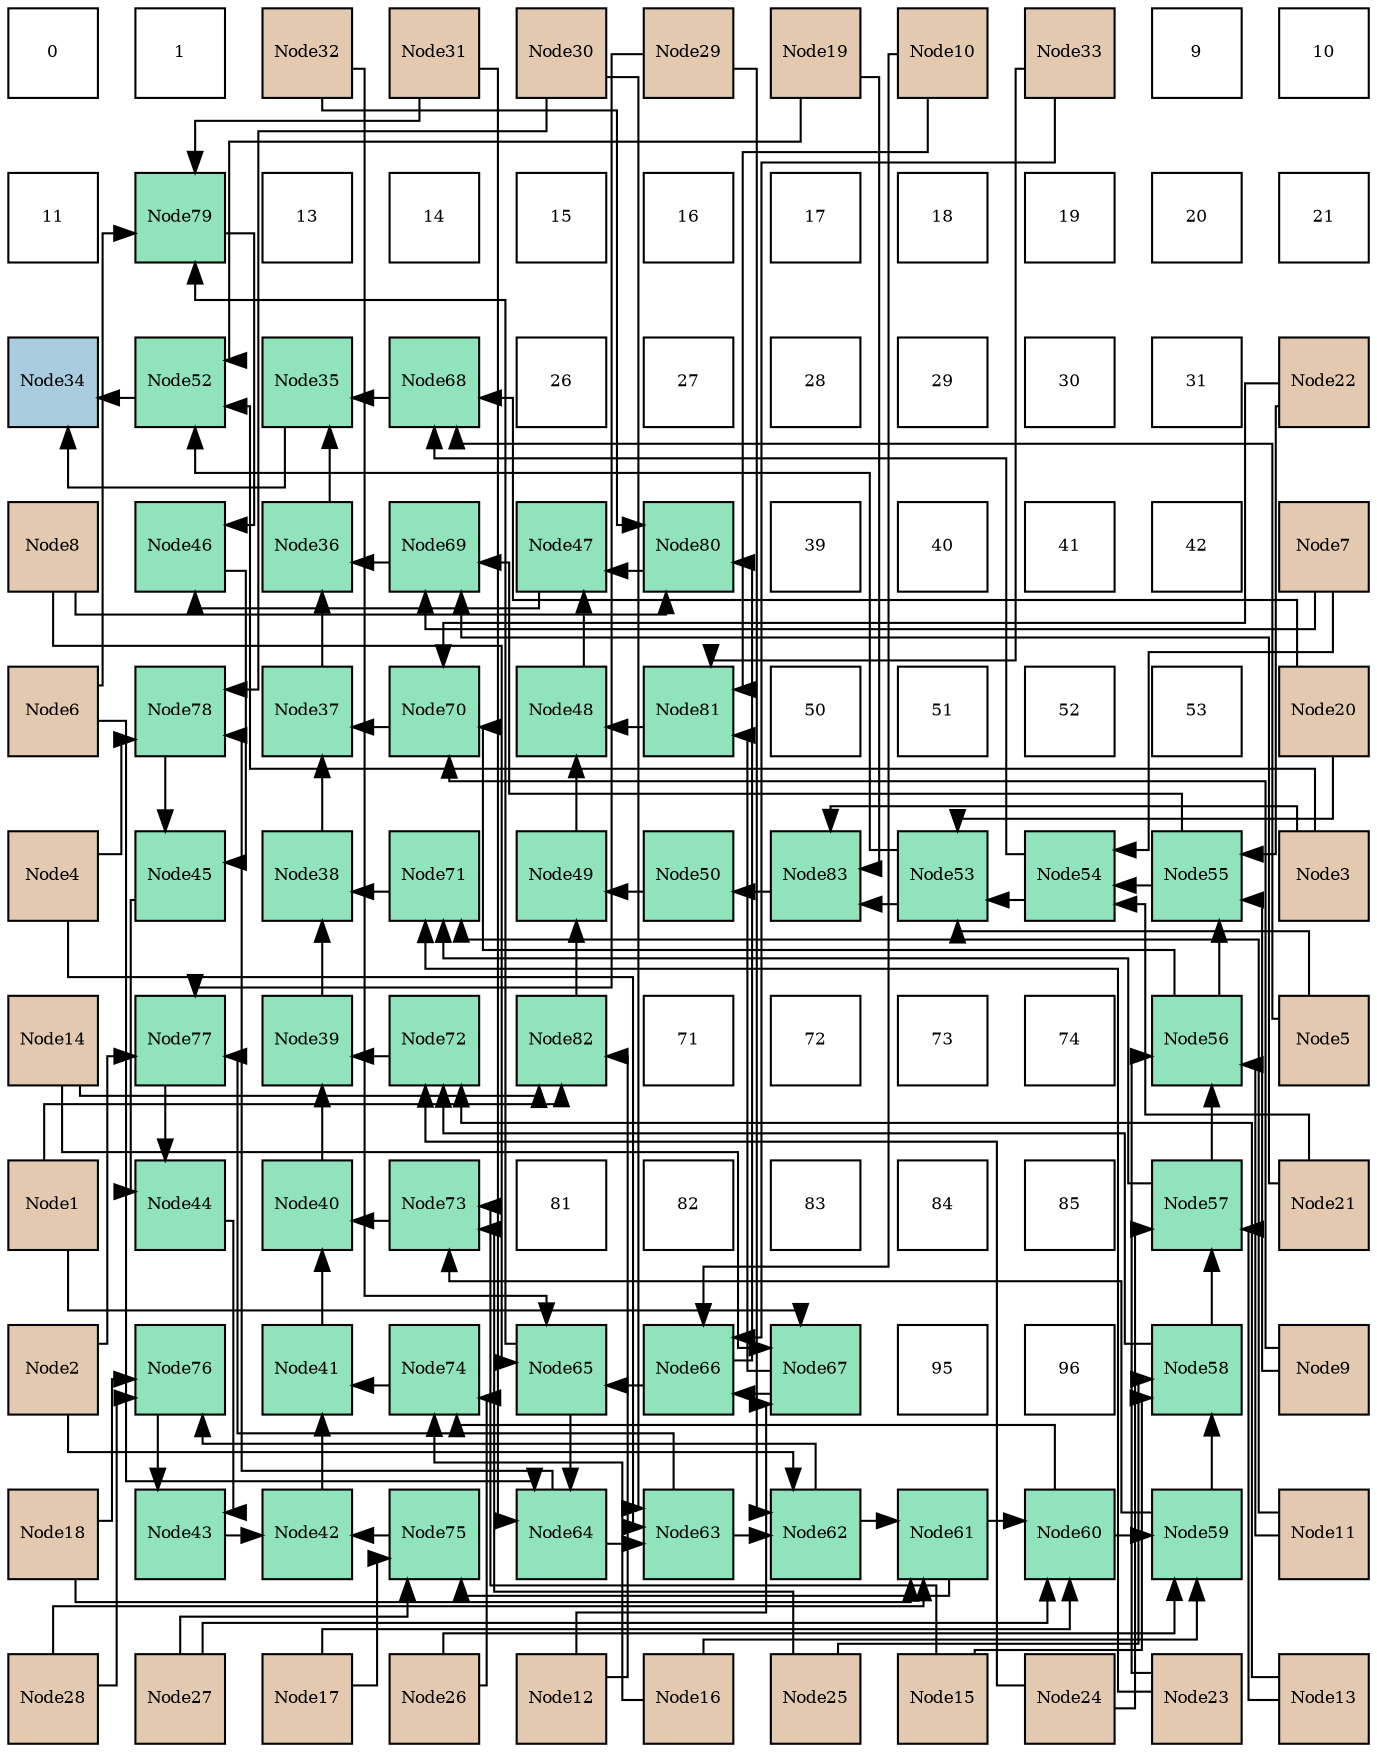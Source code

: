 digraph layout{
 rankdir=TB;
 splines=ortho;
 node [style=filled shape=square fixedsize=true width=0.6];
0[label="0", fontsize=8, fillcolor="#ffffff"];
1[label="1", fontsize=8, fillcolor="#ffffff"];
2[label="Node32", fontsize=8, fillcolor="#e3c9af"];
3[label="Node31", fontsize=8, fillcolor="#e3c9af"];
4[label="Node30", fontsize=8, fillcolor="#e3c9af"];
5[label="Node29", fontsize=8, fillcolor="#e3c9af"];
6[label="Node19", fontsize=8, fillcolor="#e3c9af"];
7[label="Node10", fontsize=8, fillcolor="#e3c9af"];
8[label="Node33", fontsize=8, fillcolor="#e3c9af"];
9[label="9", fontsize=8, fillcolor="#ffffff"];
10[label="10", fontsize=8, fillcolor="#ffffff"];
11[label="11", fontsize=8, fillcolor="#ffffff"];
12[label="Node79", fontsize=8, fillcolor="#91e3bb"];
13[label="13", fontsize=8, fillcolor="#ffffff"];
14[label="14", fontsize=8, fillcolor="#ffffff"];
15[label="15", fontsize=8, fillcolor="#ffffff"];
16[label="16", fontsize=8, fillcolor="#ffffff"];
17[label="17", fontsize=8, fillcolor="#ffffff"];
18[label="18", fontsize=8, fillcolor="#ffffff"];
19[label="19", fontsize=8, fillcolor="#ffffff"];
20[label="20", fontsize=8, fillcolor="#ffffff"];
21[label="21", fontsize=8, fillcolor="#ffffff"];
22[label="Node34", fontsize=8, fillcolor="#a9ccde"];
23[label="Node52", fontsize=8, fillcolor="#91e3bb"];
24[label="Node35", fontsize=8, fillcolor="#91e3bb"];
25[label="Node68", fontsize=8, fillcolor="#91e3bb"];
26[label="26", fontsize=8, fillcolor="#ffffff"];
27[label="27", fontsize=8, fillcolor="#ffffff"];
28[label="28", fontsize=8, fillcolor="#ffffff"];
29[label="29", fontsize=8, fillcolor="#ffffff"];
30[label="30", fontsize=8, fillcolor="#ffffff"];
31[label="31", fontsize=8, fillcolor="#ffffff"];
32[label="Node22", fontsize=8, fillcolor="#e3c9af"];
33[label="Node8", fontsize=8, fillcolor="#e3c9af"];
34[label="Node46", fontsize=8, fillcolor="#91e3bb"];
35[label="Node36", fontsize=8, fillcolor="#91e3bb"];
36[label="Node69", fontsize=8, fillcolor="#91e3bb"];
37[label="Node47", fontsize=8, fillcolor="#91e3bb"];
38[label="Node80", fontsize=8, fillcolor="#91e3bb"];
39[label="39", fontsize=8, fillcolor="#ffffff"];
40[label="40", fontsize=8, fillcolor="#ffffff"];
41[label="41", fontsize=8, fillcolor="#ffffff"];
42[label="42", fontsize=8, fillcolor="#ffffff"];
43[label="Node7", fontsize=8, fillcolor="#e3c9af"];
44[label="Node6", fontsize=8, fillcolor="#e3c9af"];
45[label="Node78", fontsize=8, fillcolor="#91e3bb"];
46[label="Node37", fontsize=8, fillcolor="#91e3bb"];
47[label="Node70", fontsize=8, fillcolor="#91e3bb"];
48[label="Node48", fontsize=8, fillcolor="#91e3bb"];
49[label="Node81", fontsize=8, fillcolor="#91e3bb"];
50[label="50", fontsize=8, fillcolor="#ffffff"];
51[label="51", fontsize=8, fillcolor="#ffffff"];
52[label="52", fontsize=8, fillcolor="#ffffff"];
53[label="53", fontsize=8, fillcolor="#ffffff"];
54[label="Node20", fontsize=8, fillcolor="#e3c9af"];
55[label="Node4", fontsize=8, fillcolor="#e3c9af"];
56[label="Node45", fontsize=8, fillcolor="#91e3bb"];
57[label="Node38", fontsize=8, fillcolor="#91e3bb"];
58[label="Node71", fontsize=8, fillcolor="#91e3bb"];
59[label="Node49", fontsize=8, fillcolor="#91e3bb"];
60[label="Node50", fontsize=8, fillcolor="#91e3bb"];
61[label="Node83", fontsize=8, fillcolor="#91e3bb"];
62[label="Node53", fontsize=8, fillcolor="#91e3bb"];
63[label="Node54", fontsize=8, fillcolor="#91e3bb"];
64[label="Node55", fontsize=8, fillcolor="#91e3bb"];
65[label="Node3", fontsize=8, fillcolor="#e3c9af"];
66[label="Node14", fontsize=8, fillcolor="#e3c9af"];
67[label="Node77", fontsize=8, fillcolor="#91e3bb"];
68[label="Node39", fontsize=8, fillcolor="#91e3bb"];
69[label="Node72", fontsize=8, fillcolor="#91e3bb"];
70[label="Node82", fontsize=8, fillcolor="#91e3bb"];
71[label="71", fontsize=8, fillcolor="#ffffff"];
72[label="72", fontsize=8, fillcolor="#ffffff"];
73[label="73", fontsize=8, fillcolor="#ffffff"];
74[label="74", fontsize=8, fillcolor="#ffffff"];
75[label="Node56", fontsize=8, fillcolor="#91e3bb"];
76[label="Node5", fontsize=8, fillcolor="#e3c9af"];
77[label="Node1", fontsize=8, fillcolor="#e3c9af"];
78[label="Node44", fontsize=8, fillcolor="#91e3bb"];
79[label="Node40", fontsize=8, fillcolor="#91e3bb"];
80[label="Node73", fontsize=8, fillcolor="#91e3bb"];
81[label="81", fontsize=8, fillcolor="#ffffff"];
82[label="82", fontsize=8, fillcolor="#ffffff"];
83[label="83", fontsize=8, fillcolor="#ffffff"];
84[label="84", fontsize=8, fillcolor="#ffffff"];
85[label="85", fontsize=8, fillcolor="#ffffff"];
86[label="Node57", fontsize=8, fillcolor="#91e3bb"];
87[label="Node21", fontsize=8, fillcolor="#e3c9af"];
88[label="Node2", fontsize=8, fillcolor="#e3c9af"];
89[label="Node76", fontsize=8, fillcolor="#91e3bb"];
90[label="Node41", fontsize=8, fillcolor="#91e3bb"];
91[label="Node74", fontsize=8, fillcolor="#91e3bb"];
92[label="Node65", fontsize=8, fillcolor="#91e3bb"];
93[label="Node66", fontsize=8, fillcolor="#91e3bb"];
94[label="Node67", fontsize=8, fillcolor="#91e3bb"];
95[label="95", fontsize=8, fillcolor="#ffffff"];
96[label="96", fontsize=8, fillcolor="#ffffff"];
97[label="Node58", fontsize=8, fillcolor="#91e3bb"];
98[label="Node9", fontsize=8, fillcolor="#e3c9af"];
99[label="Node18", fontsize=8, fillcolor="#e3c9af"];
100[label="Node43", fontsize=8, fillcolor="#91e3bb"];
101[label="Node42", fontsize=8, fillcolor="#91e3bb"];
102[label="Node75", fontsize=8, fillcolor="#91e3bb"];
103[label="Node64", fontsize=8, fillcolor="#91e3bb"];
104[label="Node63", fontsize=8, fillcolor="#91e3bb"];
105[label="Node62", fontsize=8, fillcolor="#91e3bb"];
106[label="Node61", fontsize=8, fillcolor="#91e3bb"];
107[label="Node60", fontsize=8, fillcolor="#91e3bb"];
108[label="Node59", fontsize=8, fillcolor="#91e3bb"];
109[label="Node11", fontsize=8, fillcolor="#e3c9af"];
110[label="Node28", fontsize=8, fillcolor="#e3c9af"];
111[label="Node27", fontsize=8, fillcolor="#e3c9af"];
112[label="Node17", fontsize=8, fillcolor="#e3c9af"];
113[label="Node26", fontsize=8, fillcolor="#e3c9af"];
114[label="Node12", fontsize=8, fillcolor="#e3c9af"];
115[label="Node16", fontsize=8, fillcolor="#e3c9af"];
116[label="Node25", fontsize=8, fillcolor="#e3c9af"];
117[label="Node15", fontsize=8, fillcolor="#e3c9af"];
118[label="Node24", fontsize=8, fillcolor="#e3c9af"];
119[label="Node23", fontsize=8, fillcolor="#e3c9af"];
120[label="Node13", fontsize=8, fillcolor="#e3c9af"];
edge [constraint=false, style=vis];24 -> 22;
23 -> 22;
35 -> 24;
25 -> 24;
46 -> 35;
36 -> 35;
57 -> 46;
47 -> 46;
68 -> 57;
58 -> 57;
79 -> 68;
69 -> 68;
90 -> 79;
80 -> 79;
101 -> 90;
91 -> 90;
100 -> 101;
102 -> 101;
78 -> 100;
89 -> 100;
56 -> 78;
67 -> 78;
34 -> 56;
45 -> 56;
37 -> 34;
12 -> 34;
48 -> 37;
38 -> 37;
59 -> 48;
49 -> 48;
60 -> 59;
70 -> 59;
61 -> 60;
62 -> 23;
65 -> 23;
6 -> 23;
62 -> 61;
65 -> 61;
6 -> 61;
63 -> 62;
76 -> 62;
54 -> 62;
63 -> 25;
76 -> 25;
54 -> 25;
64 -> 63;
43 -> 63;
87 -> 63;
64 -> 36;
43 -> 36;
87 -> 36;
75 -> 64;
98 -> 64;
32 -> 64;
75 -> 47;
98 -> 47;
32 -> 47;
86 -> 75;
109 -> 75;
119 -> 75;
86 -> 58;
109 -> 58;
119 -> 58;
97 -> 86;
120 -> 86;
118 -> 86;
97 -> 69;
120 -> 69;
118 -> 69;
108 -> 97;
117 -> 97;
116 -> 97;
108 -> 80;
117 -> 80;
116 -> 80;
107 -> 108;
115 -> 108;
113 -> 108;
107 -> 91;
115 -> 91;
113 -> 91;
106 -> 107;
112 -> 107;
111 -> 107;
106 -> 102;
112 -> 102;
111 -> 102;
105 -> 106;
99 -> 106;
110 -> 106;
105 -> 89;
99 -> 89;
110 -> 89;
104 -> 105;
88 -> 105;
5 -> 105;
104 -> 67;
88 -> 67;
5 -> 67;
103 -> 104;
55 -> 104;
4 -> 104;
103 -> 45;
55 -> 45;
4 -> 45;
92 -> 103;
44 -> 103;
3 -> 103;
92 -> 12;
44 -> 12;
3 -> 12;
93 -> 92;
33 -> 92;
2 -> 92;
93 -> 38;
33 -> 38;
2 -> 38;
94 -> 93;
7 -> 93;
8 -> 93;
94 -> 49;
7 -> 49;
8 -> 49;
77 -> 94;
114 -> 94;
66 -> 94;
77 -> 70;
114 -> 70;
66 -> 70;
edge [constraint=true, style=invis];
0 -> 11 -> 22 -> 33 -> 44 -> 55 -> 66 -> 77 -> 88 -> 99 -> 110;
1 -> 12 -> 23 -> 34 -> 45 -> 56 -> 67 -> 78 -> 89 -> 100 -> 111;
2 -> 13 -> 24 -> 35 -> 46 -> 57 -> 68 -> 79 -> 90 -> 101 -> 112;
3 -> 14 -> 25 -> 36 -> 47 -> 58 -> 69 -> 80 -> 91 -> 102 -> 113;
4 -> 15 -> 26 -> 37 -> 48 -> 59 -> 70 -> 81 -> 92 -> 103 -> 114;
5 -> 16 -> 27 -> 38 -> 49 -> 60 -> 71 -> 82 -> 93 -> 104 -> 115;
6 -> 17 -> 28 -> 39 -> 50 -> 61 -> 72 -> 83 -> 94 -> 105 -> 116;
7 -> 18 -> 29 -> 40 -> 51 -> 62 -> 73 -> 84 -> 95 -> 106 -> 117;
8 -> 19 -> 30 -> 41 -> 52 -> 63 -> 74 -> 85 -> 96 -> 107 -> 118;
9 -> 20 -> 31 -> 42 -> 53 -> 64 -> 75 -> 86 -> 97 -> 108 -> 119;
10 -> 21 -> 32 -> 43 -> 54 -> 65 -> 76 -> 87 -> 98 -> 109 -> 120;
rank = same {0 -> 1 -> 2 -> 3 -> 4 -> 5 -> 6 -> 7 -> 8 -> 9 -> 10};
rank = same {11 -> 12 -> 13 -> 14 -> 15 -> 16 -> 17 -> 18 -> 19 -> 20 -> 21};
rank = same {22 -> 23 -> 24 -> 25 -> 26 -> 27 -> 28 -> 29 -> 30 -> 31 -> 32};
rank = same {33 -> 34 -> 35 -> 36 -> 37 -> 38 -> 39 -> 40 -> 41 -> 42 -> 43};
rank = same {44 -> 45 -> 46 -> 47 -> 48 -> 49 -> 50 -> 51 -> 52 -> 53 -> 54};
rank = same {55 -> 56 -> 57 -> 58 -> 59 -> 60 -> 61 -> 62 -> 63 -> 64 -> 65};
rank = same {66 -> 67 -> 68 -> 69 -> 70 -> 71 -> 72 -> 73 -> 74 -> 75 -> 76};
rank = same {77 -> 78 -> 79 -> 80 -> 81 -> 82 -> 83 -> 84 -> 85 -> 86 -> 87};
rank = same {88 -> 89 -> 90 -> 91 -> 92 -> 93 -> 94 -> 95 -> 96 -> 97 -> 98};
rank = same {99 -> 100 -> 101 -> 102 -> 103 -> 104 -> 105 -> 106 -> 107 -> 108 -> 109};
rank = same {110 -> 111 -> 112 -> 113 -> 114 -> 115 -> 116 -> 117 -> 118 -> 119 -> 120};
}